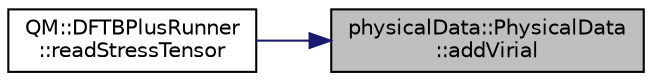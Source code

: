 digraph "physicalData::PhysicalData::addVirial"
{
 // LATEX_PDF_SIZE
  edge [fontname="Helvetica",fontsize="10",labelfontname="Helvetica",labelfontsize="10"];
  node [fontname="Helvetica",fontsize="10",shape=record];
  rankdir="RL";
  Node1 [label="physicalData::PhysicalData\l::addVirial",height=0.2,width=0.4,color="black", fillcolor="grey75", style="filled", fontcolor="black",tooltip=" "];
  Node1 -> Node2 [dir="back",color="midnightblue",fontsize="10",style="solid",fontname="Helvetica"];
  Node2 [label="QM::DFTBPlusRunner\l::readStressTensor",height=0.2,width=0.4,color="black", fillcolor="white", style="filled",URL="$classQM_1_1DFTBPlusRunner.html#ac67cb82b9f8bd9161dc1281d41d27b71",tooltip="reads the stress tensor and adds it to the physical data"];
}
